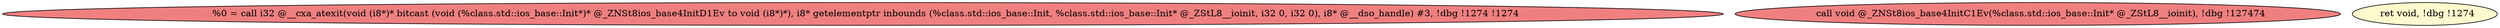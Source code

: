 
digraph G {


node0 [fillcolor=lightcoral,label="  %0 = call i32 @__cxa_atexit(void (i8*)* bitcast (void (%class.std::ios_base::Init*)* @_ZNSt8ios_base4InitD1Ev to void (i8*)*), i8* getelementptr inbounds (%class.std::ios_base::Init, %class.std::ios_base::Init* @_ZStL8__ioinit, i32 0, i32 0), i8* @__dso_handle) #3, !dbg !1274 !1274",shape=ellipse,style=filled ]
node2 [fillcolor=lightcoral,label="  call void @_ZNSt8ios_base4InitC1Ev(%class.std::ios_base::Init* @_ZStL8__ioinit), !dbg !127474",shape=ellipse,style=filled ]
node1 [fillcolor=lemonchiffon,label="  ret void, !dbg !1274",shape=ellipse,style=filled ]



}

